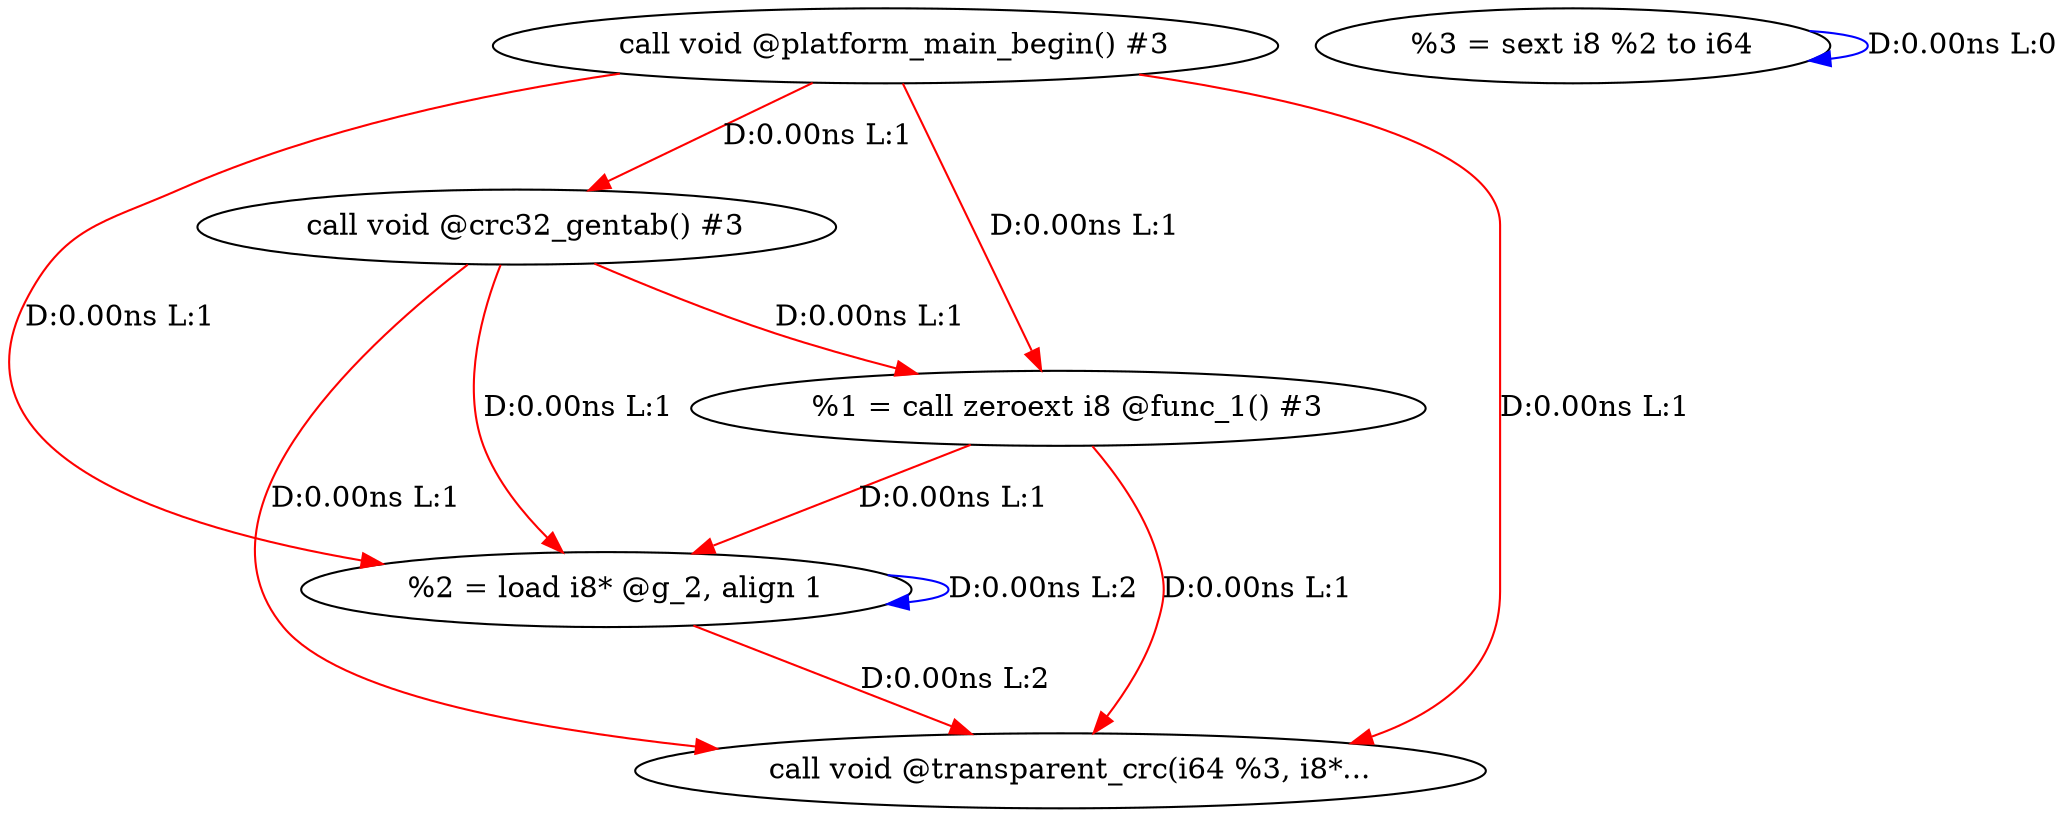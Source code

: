 digraph {
Node0x3c66080[label="  call void @crc32_gentab() #3"];
Node0x3c65fa0[label="  call void @platform_main_begin() #3"];
Node0x3c65fa0 -> Node0x3c66080[label="D:0.00ns L:1",color=red];
Node0x3c661a0[label="  %1 = call zeroext i8 @func_1() #3"];
Node0x3c65fa0 -> Node0x3c661a0[label="D:0.00ns L:1",color=red];
Node0x3c66280[label="  %2 = load i8* @g_2, align 1"];
Node0x3c65fa0 -> Node0x3c66280[label="D:0.00ns L:1",color=red];
Node0x3c66c90[label="  call void @transparent_crc(i64 %3, i8*..."];
Node0x3c65fa0 -> Node0x3c66c90[label="D:0.00ns L:1",color=red];
Node0x3c66080 -> Node0x3c661a0[label="D:0.00ns L:1",color=red];
Node0x3c66080 -> Node0x3c66280[label="D:0.00ns L:1",color=red];
Node0x3c66080 -> Node0x3c66c90[label="D:0.00ns L:1",color=red];
Node0x3c661a0 -> Node0x3c66280[label="D:0.00ns L:1",color=red];
Node0x3c661a0 -> Node0x3c66c90[label="D:0.00ns L:1",color=red];
Node0x3c66280 -> Node0x3c66280[label="D:0.00ns L:2",color=blue];
Node0x3c66280 -> Node0x3c66c90[label="D:0.00ns L:2",color=red];
Node0x3c66390[label="  %3 = sext i8 %2 to i64"];
Node0x3c66390 -> Node0x3c66390[label="D:0.00ns L:0",color=blue];
}
